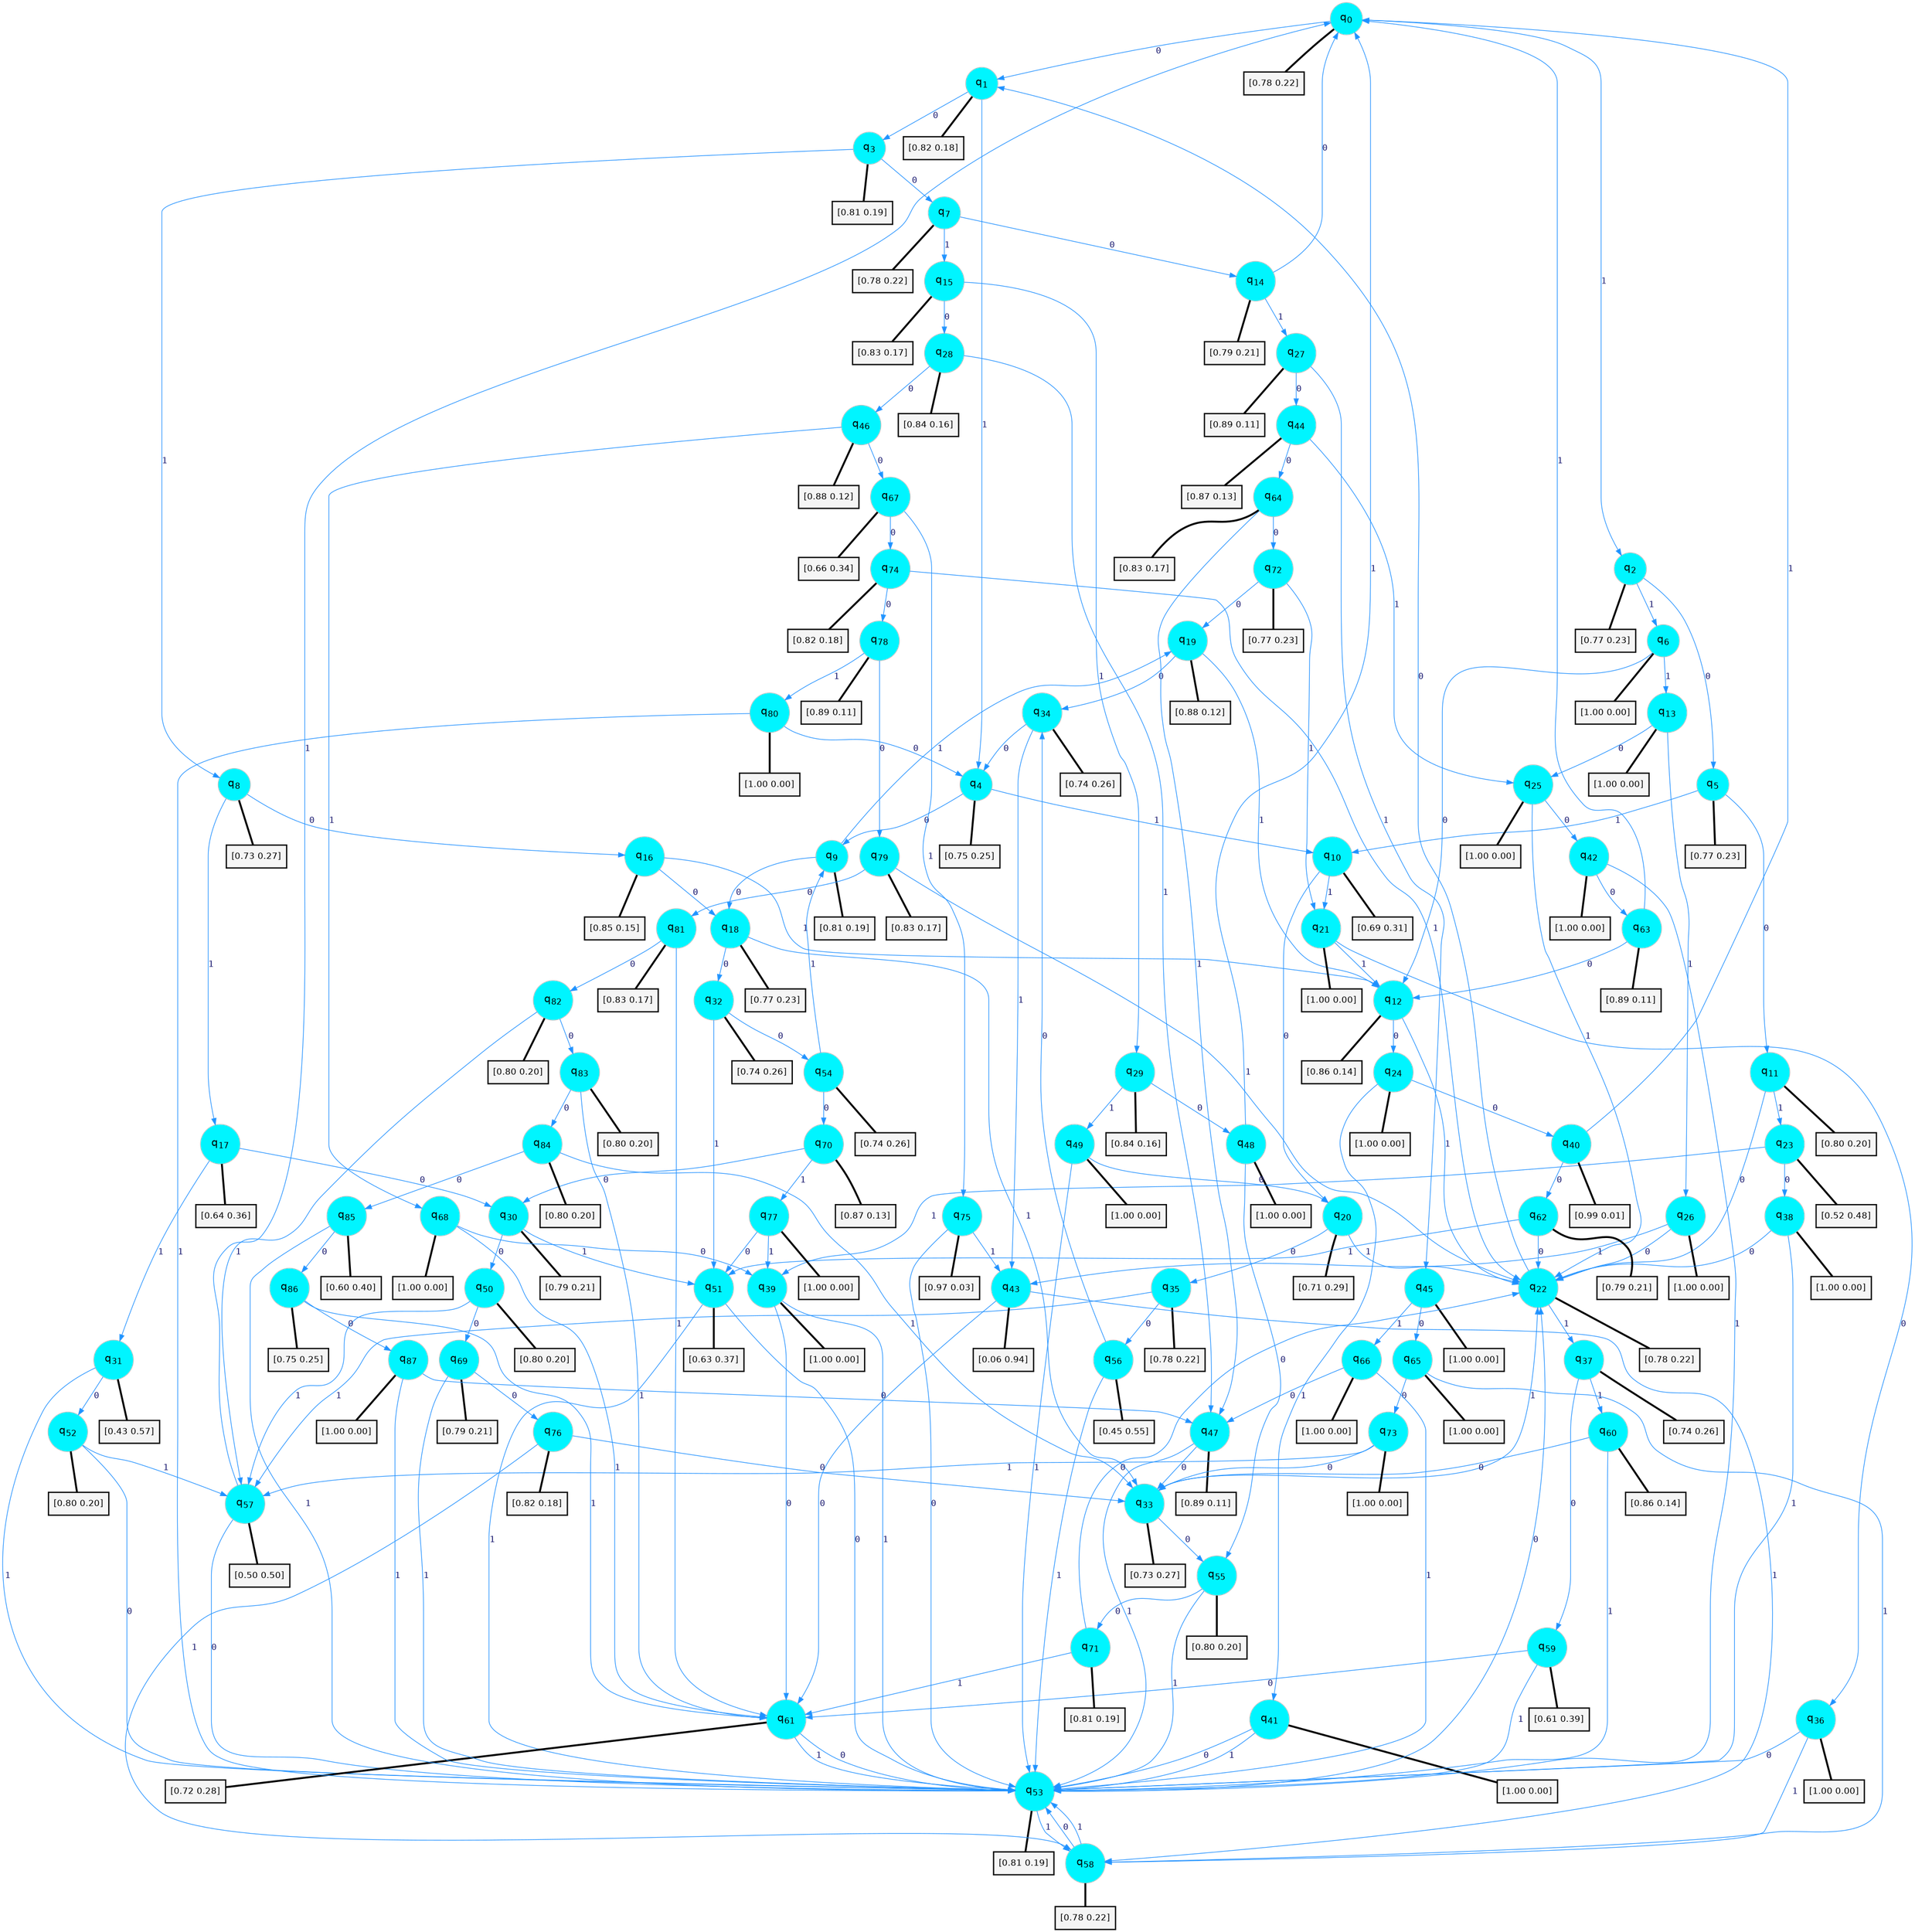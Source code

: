 digraph G {
graph [
bgcolor=transparent, dpi=300, rankdir=TD, size="40,25"];
node [
color=gray, fillcolor=turquoise1, fontcolor=black, fontname=Helvetica, fontsize=16, fontweight=bold, shape=circle, style=filled];
edge [
arrowsize=1, color=dodgerblue1, fontcolor=midnightblue, fontname=courier, fontweight=bold, penwidth=1, style=solid, weight=20];
0[label=<q<SUB>0</SUB>>];
1[label=<q<SUB>1</SUB>>];
2[label=<q<SUB>2</SUB>>];
3[label=<q<SUB>3</SUB>>];
4[label=<q<SUB>4</SUB>>];
5[label=<q<SUB>5</SUB>>];
6[label=<q<SUB>6</SUB>>];
7[label=<q<SUB>7</SUB>>];
8[label=<q<SUB>8</SUB>>];
9[label=<q<SUB>9</SUB>>];
10[label=<q<SUB>10</SUB>>];
11[label=<q<SUB>11</SUB>>];
12[label=<q<SUB>12</SUB>>];
13[label=<q<SUB>13</SUB>>];
14[label=<q<SUB>14</SUB>>];
15[label=<q<SUB>15</SUB>>];
16[label=<q<SUB>16</SUB>>];
17[label=<q<SUB>17</SUB>>];
18[label=<q<SUB>18</SUB>>];
19[label=<q<SUB>19</SUB>>];
20[label=<q<SUB>20</SUB>>];
21[label=<q<SUB>21</SUB>>];
22[label=<q<SUB>22</SUB>>];
23[label=<q<SUB>23</SUB>>];
24[label=<q<SUB>24</SUB>>];
25[label=<q<SUB>25</SUB>>];
26[label=<q<SUB>26</SUB>>];
27[label=<q<SUB>27</SUB>>];
28[label=<q<SUB>28</SUB>>];
29[label=<q<SUB>29</SUB>>];
30[label=<q<SUB>30</SUB>>];
31[label=<q<SUB>31</SUB>>];
32[label=<q<SUB>32</SUB>>];
33[label=<q<SUB>33</SUB>>];
34[label=<q<SUB>34</SUB>>];
35[label=<q<SUB>35</SUB>>];
36[label=<q<SUB>36</SUB>>];
37[label=<q<SUB>37</SUB>>];
38[label=<q<SUB>38</SUB>>];
39[label=<q<SUB>39</SUB>>];
40[label=<q<SUB>40</SUB>>];
41[label=<q<SUB>41</SUB>>];
42[label=<q<SUB>42</SUB>>];
43[label=<q<SUB>43</SUB>>];
44[label=<q<SUB>44</SUB>>];
45[label=<q<SUB>45</SUB>>];
46[label=<q<SUB>46</SUB>>];
47[label=<q<SUB>47</SUB>>];
48[label=<q<SUB>48</SUB>>];
49[label=<q<SUB>49</SUB>>];
50[label=<q<SUB>50</SUB>>];
51[label=<q<SUB>51</SUB>>];
52[label=<q<SUB>52</SUB>>];
53[label=<q<SUB>53</SUB>>];
54[label=<q<SUB>54</SUB>>];
55[label=<q<SUB>55</SUB>>];
56[label=<q<SUB>56</SUB>>];
57[label=<q<SUB>57</SUB>>];
58[label=<q<SUB>58</SUB>>];
59[label=<q<SUB>59</SUB>>];
60[label=<q<SUB>60</SUB>>];
61[label=<q<SUB>61</SUB>>];
62[label=<q<SUB>62</SUB>>];
63[label=<q<SUB>63</SUB>>];
64[label=<q<SUB>64</SUB>>];
65[label=<q<SUB>65</SUB>>];
66[label=<q<SUB>66</SUB>>];
67[label=<q<SUB>67</SUB>>];
68[label=<q<SUB>68</SUB>>];
69[label=<q<SUB>69</SUB>>];
70[label=<q<SUB>70</SUB>>];
71[label=<q<SUB>71</SUB>>];
72[label=<q<SUB>72</SUB>>];
73[label=<q<SUB>73</SUB>>];
74[label=<q<SUB>74</SUB>>];
75[label=<q<SUB>75</SUB>>];
76[label=<q<SUB>76</SUB>>];
77[label=<q<SUB>77</SUB>>];
78[label=<q<SUB>78</SUB>>];
79[label=<q<SUB>79</SUB>>];
80[label=<q<SUB>80</SUB>>];
81[label=<q<SUB>81</SUB>>];
82[label=<q<SUB>82</SUB>>];
83[label=<q<SUB>83</SUB>>];
84[label=<q<SUB>84</SUB>>];
85[label=<q<SUB>85</SUB>>];
86[label=<q<SUB>86</SUB>>];
87[label=<q<SUB>87</SUB>>];
88[label="[0.78 0.22]", shape=box,fontcolor=black, fontname=Helvetica, fontsize=14, penwidth=2, fillcolor=whitesmoke,color=black];
89[label="[0.82 0.18]", shape=box,fontcolor=black, fontname=Helvetica, fontsize=14, penwidth=2, fillcolor=whitesmoke,color=black];
90[label="[0.77 0.23]", shape=box,fontcolor=black, fontname=Helvetica, fontsize=14, penwidth=2, fillcolor=whitesmoke,color=black];
91[label="[0.81 0.19]", shape=box,fontcolor=black, fontname=Helvetica, fontsize=14, penwidth=2, fillcolor=whitesmoke,color=black];
92[label="[0.75 0.25]", shape=box,fontcolor=black, fontname=Helvetica, fontsize=14, penwidth=2, fillcolor=whitesmoke,color=black];
93[label="[0.77 0.23]", shape=box,fontcolor=black, fontname=Helvetica, fontsize=14, penwidth=2, fillcolor=whitesmoke,color=black];
94[label="[1.00 0.00]", shape=box,fontcolor=black, fontname=Helvetica, fontsize=14, penwidth=2, fillcolor=whitesmoke,color=black];
95[label="[0.78 0.22]", shape=box,fontcolor=black, fontname=Helvetica, fontsize=14, penwidth=2, fillcolor=whitesmoke,color=black];
96[label="[0.73 0.27]", shape=box,fontcolor=black, fontname=Helvetica, fontsize=14, penwidth=2, fillcolor=whitesmoke,color=black];
97[label="[0.81 0.19]", shape=box,fontcolor=black, fontname=Helvetica, fontsize=14, penwidth=2, fillcolor=whitesmoke,color=black];
98[label="[0.69 0.31]", shape=box,fontcolor=black, fontname=Helvetica, fontsize=14, penwidth=2, fillcolor=whitesmoke,color=black];
99[label="[0.80 0.20]", shape=box,fontcolor=black, fontname=Helvetica, fontsize=14, penwidth=2, fillcolor=whitesmoke,color=black];
100[label="[0.86 0.14]", shape=box,fontcolor=black, fontname=Helvetica, fontsize=14, penwidth=2, fillcolor=whitesmoke,color=black];
101[label="[1.00 0.00]", shape=box,fontcolor=black, fontname=Helvetica, fontsize=14, penwidth=2, fillcolor=whitesmoke,color=black];
102[label="[0.79 0.21]", shape=box,fontcolor=black, fontname=Helvetica, fontsize=14, penwidth=2, fillcolor=whitesmoke,color=black];
103[label="[0.83 0.17]", shape=box,fontcolor=black, fontname=Helvetica, fontsize=14, penwidth=2, fillcolor=whitesmoke,color=black];
104[label="[0.85 0.15]", shape=box,fontcolor=black, fontname=Helvetica, fontsize=14, penwidth=2, fillcolor=whitesmoke,color=black];
105[label="[0.64 0.36]", shape=box,fontcolor=black, fontname=Helvetica, fontsize=14, penwidth=2, fillcolor=whitesmoke,color=black];
106[label="[0.77 0.23]", shape=box,fontcolor=black, fontname=Helvetica, fontsize=14, penwidth=2, fillcolor=whitesmoke,color=black];
107[label="[0.88 0.12]", shape=box,fontcolor=black, fontname=Helvetica, fontsize=14, penwidth=2, fillcolor=whitesmoke,color=black];
108[label="[0.71 0.29]", shape=box,fontcolor=black, fontname=Helvetica, fontsize=14, penwidth=2, fillcolor=whitesmoke,color=black];
109[label="[1.00 0.00]", shape=box,fontcolor=black, fontname=Helvetica, fontsize=14, penwidth=2, fillcolor=whitesmoke,color=black];
110[label="[0.78 0.22]", shape=box,fontcolor=black, fontname=Helvetica, fontsize=14, penwidth=2, fillcolor=whitesmoke,color=black];
111[label="[0.52 0.48]", shape=box,fontcolor=black, fontname=Helvetica, fontsize=14, penwidth=2, fillcolor=whitesmoke,color=black];
112[label="[1.00 0.00]", shape=box,fontcolor=black, fontname=Helvetica, fontsize=14, penwidth=2, fillcolor=whitesmoke,color=black];
113[label="[1.00 0.00]", shape=box,fontcolor=black, fontname=Helvetica, fontsize=14, penwidth=2, fillcolor=whitesmoke,color=black];
114[label="[1.00 0.00]", shape=box,fontcolor=black, fontname=Helvetica, fontsize=14, penwidth=2, fillcolor=whitesmoke,color=black];
115[label="[0.89 0.11]", shape=box,fontcolor=black, fontname=Helvetica, fontsize=14, penwidth=2, fillcolor=whitesmoke,color=black];
116[label="[0.84 0.16]", shape=box,fontcolor=black, fontname=Helvetica, fontsize=14, penwidth=2, fillcolor=whitesmoke,color=black];
117[label="[0.84 0.16]", shape=box,fontcolor=black, fontname=Helvetica, fontsize=14, penwidth=2, fillcolor=whitesmoke,color=black];
118[label="[0.79 0.21]", shape=box,fontcolor=black, fontname=Helvetica, fontsize=14, penwidth=2, fillcolor=whitesmoke,color=black];
119[label="[0.43 0.57]", shape=box,fontcolor=black, fontname=Helvetica, fontsize=14, penwidth=2, fillcolor=whitesmoke,color=black];
120[label="[0.74 0.26]", shape=box,fontcolor=black, fontname=Helvetica, fontsize=14, penwidth=2, fillcolor=whitesmoke,color=black];
121[label="[0.73 0.27]", shape=box,fontcolor=black, fontname=Helvetica, fontsize=14, penwidth=2, fillcolor=whitesmoke,color=black];
122[label="[0.74 0.26]", shape=box,fontcolor=black, fontname=Helvetica, fontsize=14, penwidth=2, fillcolor=whitesmoke,color=black];
123[label="[0.78 0.22]", shape=box,fontcolor=black, fontname=Helvetica, fontsize=14, penwidth=2, fillcolor=whitesmoke,color=black];
124[label="[1.00 0.00]", shape=box,fontcolor=black, fontname=Helvetica, fontsize=14, penwidth=2, fillcolor=whitesmoke,color=black];
125[label="[0.74 0.26]", shape=box,fontcolor=black, fontname=Helvetica, fontsize=14, penwidth=2, fillcolor=whitesmoke,color=black];
126[label="[1.00 0.00]", shape=box,fontcolor=black, fontname=Helvetica, fontsize=14, penwidth=2, fillcolor=whitesmoke,color=black];
127[label="[1.00 0.00]", shape=box,fontcolor=black, fontname=Helvetica, fontsize=14, penwidth=2, fillcolor=whitesmoke,color=black];
128[label="[0.99 0.01]", shape=box,fontcolor=black, fontname=Helvetica, fontsize=14, penwidth=2, fillcolor=whitesmoke,color=black];
129[label="[1.00 0.00]", shape=box,fontcolor=black, fontname=Helvetica, fontsize=14, penwidth=2, fillcolor=whitesmoke,color=black];
130[label="[1.00 0.00]", shape=box,fontcolor=black, fontname=Helvetica, fontsize=14, penwidth=2, fillcolor=whitesmoke,color=black];
131[label="[0.06 0.94]", shape=box,fontcolor=black, fontname=Helvetica, fontsize=14, penwidth=2, fillcolor=whitesmoke,color=black];
132[label="[0.87 0.13]", shape=box,fontcolor=black, fontname=Helvetica, fontsize=14, penwidth=2, fillcolor=whitesmoke,color=black];
133[label="[1.00 0.00]", shape=box,fontcolor=black, fontname=Helvetica, fontsize=14, penwidth=2, fillcolor=whitesmoke,color=black];
134[label="[0.88 0.12]", shape=box,fontcolor=black, fontname=Helvetica, fontsize=14, penwidth=2, fillcolor=whitesmoke,color=black];
135[label="[0.89 0.11]", shape=box,fontcolor=black, fontname=Helvetica, fontsize=14, penwidth=2, fillcolor=whitesmoke,color=black];
136[label="[1.00 0.00]", shape=box,fontcolor=black, fontname=Helvetica, fontsize=14, penwidth=2, fillcolor=whitesmoke,color=black];
137[label="[1.00 0.00]", shape=box,fontcolor=black, fontname=Helvetica, fontsize=14, penwidth=2, fillcolor=whitesmoke,color=black];
138[label="[0.80 0.20]", shape=box,fontcolor=black, fontname=Helvetica, fontsize=14, penwidth=2, fillcolor=whitesmoke,color=black];
139[label="[0.63 0.37]", shape=box,fontcolor=black, fontname=Helvetica, fontsize=14, penwidth=2, fillcolor=whitesmoke,color=black];
140[label="[0.80 0.20]", shape=box,fontcolor=black, fontname=Helvetica, fontsize=14, penwidth=2, fillcolor=whitesmoke,color=black];
141[label="[0.81 0.19]", shape=box,fontcolor=black, fontname=Helvetica, fontsize=14, penwidth=2, fillcolor=whitesmoke,color=black];
142[label="[0.74 0.26]", shape=box,fontcolor=black, fontname=Helvetica, fontsize=14, penwidth=2, fillcolor=whitesmoke,color=black];
143[label="[0.80 0.20]", shape=box,fontcolor=black, fontname=Helvetica, fontsize=14, penwidth=2, fillcolor=whitesmoke,color=black];
144[label="[0.45 0.55]", shape=box,fontcolor=black, fontname=Helvetica, fontsize=14, penwidth=2, fillcolor=whitesmoke,color=black];
145[label="[0.50 0.50]", shape=box,fontcolor=black, fontname=Helvetica, fontsize=14, penwidth=2, fillcolor=whitesmoke,color=black];
146[label="[0.78 0.22]", shape=box,fontcolor=black, fontname=Helvetica, fontsize=14, penwidth=2, fillcolor=whitesmoke,color=black];
147[label="[0.61 0.39]", shape=box,fontcolor=black, fontname=Helvetica, fontsize=14, penwidth=2, fillcolor=whitesmoke,color=black];
148[label="[0.86 0.14]", shape=box,fontcolor=black, fontname=Helvetica, fontsize=14, penwidth=2, fillcolor=whitesmoke,color=black];
149[label="[0.72 0.28]", shape=box,fontcolor=black, fontname=Helvetica, fontsize=14, penwidth=2, fillcolor=whitesmoke,color=black];
150[label="[0.79 0.21]", shape=box,fontcolor=black, fontname=Helvetica, fontsize=14, penwidth=2, fillcolor=whitesmoke,color=black];
151[label="[0.89 0.11]", shape=box,fontcolor=black, fontname=Helvetica, fontsize=14, penwidth=2, fillcolor=whitesmoke,color=black];
152[label="[0.83 0.17]", shape=box,fontcolor=black, fontname=Helvetica, fontsize=14, penwidth=2, fillcolor=whitesmoke,color=black];
153[label="[1.00 0.00]", shape=box,fontcolor=black, fontname=Helvetica, fontsize=14, penwidth=2, fillcolor=whitesmoke,color=black];
154[label="[1.00 0.00]", shape=box,fontcolor=black, fontname=Helvetica, fontsize=14, penwidth=2, fillcolor=whitesmoke,color=black];
155[label="[0.66 0.34]", shape=box,fontcolor=black, fontname=Helvetica, fontsize=14, penwidth=2, fillcolor=whitesmoke,color=black];
156[label="[1.00 0.00]", shape=box,fontcolor=black, fontname=Helvetica, fontsize=14, penwidth=2, fillcolor=whitesmoke,color=black];
157[label="[0.79 0.21]", shape=box,fontcolor=black, fontname=Helvetica, fontsize=14, penwidth=2, fillcolor=whitesmoke,color=black];
158[label="[0.87 0.13]", shape=box,fontcolor=black, fontname=Helvetica, fontsize=14, penwidth=2, fillcolor=whitesmoke,color=black];
159[label="[0.81 0.19]", shape=box,fontcolor=black, fontname=Helvetica, fontsize=14, penwidth=2, fillcolor=whitesmoke,color=black];
160[label="[0.77 0.23]", shape=box,fontcolor=black, fontname=Helvetica, fontsize=14, penwidth=2, fillcolor=whitesmoke,color=black];
161[label="[1.00 0.00]", shape=box,fontcolor=black, fontname=Helvetica, fontsize=14, penwidth=2, fillcolor=whitesmoke,color=black];
162[label="[0.82 0.18]", shape=box,fontcolor=black, fontname=Helvetica, fontsize=14, penwidth=2, fillcolor=whitesmoke,color=black];
163[label="[0.97 0.03]", shape=box,fontcolor=black, fontname=Helvetica, fontsize=14, penwidth=2, fillcolor=whitesmoke,color=black];
164[label="[0.82 0.18]", shape=box,fontcolor=black, fontname=Helvetica, fontsize=14, penwidth=2, fillcolor=whitesmoke,color=black];
165[label="[1.00 0.00]", shape=box,fontcolor=black, fontname=Helvetica, fontsize=14, penwidth=2, fillcolor=whitesmoke,color=black];
166[label="[0.89 0.11]", shape=box,fontcolor=black, fontname=Helvetica, fontsize=14, penwidth=2, fillcolor=whitesmoke,color=black];
167[label="[0.83 0.17]", shape=box,fontcolor=black, fontname=Helvetica, fontsize=14, penwidth=2, fillcolor=whitesmoke,color=black];
168[label="[1.00 0.00]", shape=box,fontcolor=black, fontname=Helvetica, fontsize=14, penwidth=2, fillcolor=whitesmoke,color=black];
169[label="[0.83 0.17]", shape=box,fontcolor=black, fontname=Helvetica, fontsize=14, penwidth=2, fillcolor=whitesmoke,color=black];
170[label="[0.80 0.20]", shape=box,fontcolor=black, fontname=Helvetica, fontsize=14, penwidth=2, fillcolor=whitesmoke,color=black];
171[label="[0.80 0.20]", shape=box,fontcolor=black, fontname=Helvetica, fontsize=14, penwidth=2, fillcolor=whitesmoke,color=black];
172[label="[0.80 0.20]", shape=box,fontcolor=black, fontname=Helvetica, fontsize=14, penwidth=2, fillcolor=whitesmoke,color=black];
173[label="[0.60 0.40]", shape=box,fontcolor=black, fontname=Helvetica, fontsize=14, penwidth=2, fillcolor=whitesmoke,color=black];
174[label="[0.75 0.25]", shape=box,fontcolor=black, fontname=Helvetica, fontsize=14, penwidth=2, fillcolor=whitesmoke,color=black];
175[label="[1.00 0.00]", shape=box,fontcolor=black, fontname=Helvetica, fontsize=14, penwidth=2, fillcolor=whitesmoke,color=black];
0->1 [label=0];
0->2 [label=1];
0->88 [arrowhead=none, penwidth=3,color=black];
1->3 [label=0];
1->4 [label=1];
1->89 [arrowhead=none, penwidth=3,color=black];
2->5 [label=0];
2->6 [label=1];
2->90 [arrowhead=none, penwidth=3,color=black];
3->7 [label=0];
3->8 [label=1];
3->91 [arrowhead=none, penwidth=3,color=black];
4->9 [label=0];
4->10 [label=1];
4->92 [arrowhead=none, penwidth=3,color=black];
5->11 [label=0];
5->10 [label=1];
5->93 [arrowhead=none, penwidth=3,color=black];
6->12 [label=0];
6->13 [label=1];
6->94 [arrowhead=none, penwidth=3,color=black];
7->14 [label=0];
7->15 [label=1];
7->95 [arrowhead=none, penwidth=3,color=black];
8->16 [label=0];
8->17 [label=1];
8->96 [arrowhead=none, penwidth=3,color=black];
9->18 [label=0];
9->19 [label=1];
9->97 [arrowhead=none, penwidth=3,color=black];
10->20 [label=0];
10->21 [label=1];
10->98 [arrowhead=none, penwidth=3,color=black];
11->22 [label=0];
11->23 [label=1];
11->99 [arrowhead=none, penwidth=3,color=black];
12->24 [label=0];
12->22 [label=1];
12->100 [arrowhead=none, penwidth=3,color=black];
13->25 [label=0];
13->26 [label=1];
13->101 [arrowhead=none, penwidth=3,color=black];
14->0 [label=0];
14->27 [label=1];
14->102 [arrowhead=none, penwidth=3,color=black];
15->28 [label=0];
15->29 [label=1];
15->103 [arrowhead=none, penwidth=3,color=black];
16->18 [label=0];
16->12 [label=1];
16->104 [arrowhead=none, penwidth=3,color=black];
17->30 [label=0];
17->31 [label=1];
17->105 [arrowhead=none, penwidth=3,color=black];
18->32 [label=0];
18->33 [label=1];
18->106 [arrowhead=none, penwidth=3,color=black];
19->34 [label=0];
19->12 [label=1];
19->107 [arrowhead=none, penwidth=3,color=black];
20->35 [label=0];
20->22 [label=1];
20->108 [arrowhead=none, penwidth=3,color=black];
21->36 [label=0];
21->12 [label=1];
21->109 [arrowhead=none, penwidth=3,color=black];
22->1 [label=0];
22->37 [label=1];
22->110 [arrowhead=none, penwidth=3,color=black];
23->38 [label=0];
23->39 [label=1];
23->111 [arrowhead=none, penwidth=3,color=black];
24->40 [label=0];
24->41 [label=1];
24->112 [arrowhead=none, penwidth=3,color=black];
25->42 [label=0];
25->22 [label=1];
25->113 [arrowhead=none, penwidth=3,color=black];
26->22 [label=0];
26->43 [label=1];
26->114 [arrowhead=none, penwidth=3,color=black];
27->44 [label=0];
27->45 [label=1];
27->115 [arrowhead=none, penwidth=3,color=black];
28->46 [label=0];
28->47 [label=1];
28->116 [arrowhead=none, penwidth=3,color=black];
29->48 [label=0];
29->49 [label=1];
29->117 [arrowhead=none, penwidth=3,color=black];
30->50 [label=0];
30->51 [label=1];
30->118 [arrowhead=none, penwidth=3,color=black];
31->52 [label=0];
31->53 [label=1];
31->119 [arrowhead=none, penwidth=3,color=black];
32->54 [label=0];
32->51 [label=1];
32->120 [arrowhead=none, penwidth=3,color=black];
33->55 [label=0];
33->22 [label=1];
33->121 [arrowhead=none, penwidth=3,color=black];
34->4 [label=0];
34->43 [label=1];
34->122 [arrowhead=none, penwidth=3,color=black];
35->56 [label=0];
35->57 [label=1];
35->123 [arrowhead=none, penwidth=3,color=black];
36->53 [label=0];
36->58 [label=1];
36->124 [arrowhead=none, penwidth=3,color=black];
37->59 [label=0];
37->60 [label=1];
37->125 [arrowhead=none, penwidth=3,color=black];
38->22 [label=0];
38->53 [label=1];
38->126 [arrowhead=none, penwidth=3,color=black];
39->61 [label=0];
39->53 [label=1];
39->127 [arrowhead=none, penwidth=3,color=black];
40->62 [label=0];
40->0 [label=1];
40->128 [arrowhead=none, penwidth=3,color=black];
41->53 [label=0];
41->53 [label=1];
41->129 [arrowhead=none, penwidth=3,color=black];
42->63 [label=0];
42->53 [label=1];
42->130 [arrowhead=none, penwidth=3,color=black];
43->61 [label=0];
43->58 [label=1];
43->131 [arrowhead=none, penwidth=3,color=black];
44->64 [label=0];
44->25 [label=1];
44->132 [arrowhead=none, penwidth=3,color=black];
45->65 [label=0];
45->66 [label=1];
45->133 [arrowhead=none, penwidth=3,color=black];
46->67 [label=0];
46->68 [label=1];
46->134 [arrowhead=none, penwidth=3,color=black];
47->33 [label=0];
47->53 [label=1];
47->135 [arrowhead=none, penwidth=3,color=black];
48->55 [label=0];
48->0 [label=1];
48->136 [arrowhead=none, penwidth=3,color=black];
49->20 [label=0];
49->53 [label=1];
49->137 [arrowhead=none, penwidth=3,color=black];
50->69 [label=0];
50->57 [label=1];
50->138 [arrowhead=none, penwidth=3,color=black];
51->53 [label=0];
51->53 [label=1];
51->139 [arrowhead=none, penwidth=3,color=black];
52->53 [label=0];
52->57 [label=1];
52->140 [arrowhead=none, penwidth=3,color=black];
53->22 [label=0];
53->58 [label=1];
53->141 [arrowhead=none, penwidth=3,color=black];
54->70 [label=0];
54->9 [label=1];
54->142 [arrowhead=none, penwidth=3,color=black];
55->71 [label=0];
55->53 [label=1];
55->143 [arrowhead=none, penwidth=3,color=black];
56->34 [label=0];
56->53 [label=1];
56->144 [arrowhead=none, penwidth=3,color=black];
57->53 [label=0];
57->0 [label=1];
57->145 [arrowhead=none, penwidth=3,color=black];
58->53 [label=0];
58->53 [label=1];
58->146 [arrowhead=none, penwidth=3,color=black];
59->61 [label=0];
59->53 [label=1];
59->147 [arrowhead=none, penwidth=3,color=black];
60->33 [label=0];
60->53 [label=1];
60->148 [arrowhead=none, penwidth=3,color=black];
61->53 [label=0];
61->53 [label=1];
61->149 [arrowhead=none, penwidth=3,color=black];
62->22 [label=0];
62->51 [label=1];
62->150 [arrowhead=none, penwidth=3,color=black];
63->12 [label=0];
63->0 [label=1];
63->151 [arrowhead=none, penwidth=3,color=black];
64->72 [label=0];
64->47 [label=1];
64->152 [arrowhead=none, penwidth=3,color=black];
65->73 [label=0];
65->58 [label=1];
65->153 [arrowhead=none, penwidth=3,color=black];
66->47 [label=0];
66->53 [label=1];
66->154 [arrowhead=none, penwidth=3,color=black];
67->74 [label=0];
67->75 [label=1];
67->155 [arrowhead=none, penwidth=3,color=black];
68->39 [label=0];
68->61 [label=1];
68->156 [arrowhead=none, penwidth=3,color=black];
69->76 [label=0];
69->53 [label=1];
69->157 [arrowhead=none, penwidth=3,color=black];
70->30 [label=0];
70->77 [label=1];
70->158 [arrowhead=none, penwidth=3,color=black];
71->22 [label=0];
71->61 [label=1];
71->159 [arrowhead=none, penwidth=3,color=black];
72->19 [label=0];
72->21 [label=1];
72->160 [arrowhead=none, penwidth=3,color=black];
73->33 [label=0];
73->57 [label=1];
73->161 [arrowhead=none, penwidth=3,color=black];
74->78 [label=0];
74->22 [label=1];
74->162 [arrowhead=none, penwidth=3,color=black];
75->53 [label=0];
75->43 [label=1];
75->163 [arrowhead=none, penwidth=3,color=black];
76->33 [label=0];
76->58 [label=1];
76->164 [arrowhead=none, penwidth=3,color=black];
77->51 [label=0];
77->39 [label=1];
77->165 [arrowhead=none, penwidth=3,color=black];
78->79 [label=0];
78->80 [label=1];
78->166 [arrowhead=none, penwidth=3,color=black];
79->81 [label=0];
79->22 [label=1];
79->167 [arrowhead=none, penwidth=3,color=black];
80->4 [label=0];
80->53 [label=1];
80->168 [arrowhead=none, penwidth=3,color=black];
81->82 [label=0];
81->61 [label=1];
81->169 [arrowhead=none, penwidth=3,color=black];
82->83 [label=0];
82->57 [label=1];
82->170 [arrowhead=none, penwidth=3,color=black];
83->84 [label=0];
83->61 [label=1];
83->171 [arrowhead=none, penwidth=3,color=black];
84->85 [label=0];
84->33 [label=1];
84->172 [arrowhead=none, penwidth=3,color=black];
85->86 [label=0];
85->53 [label=1];
85->173 [arrowhead=none, penwidth=3,color=black];
86->87 [label=0];
86->61 [label=1];
86->174 [arrowhead=none, penwidth=3,color=black];
87->47 [label=0];
87->53 [label=1];
87->175 [arrowhead=none, penwidth=3,color=black];
}
